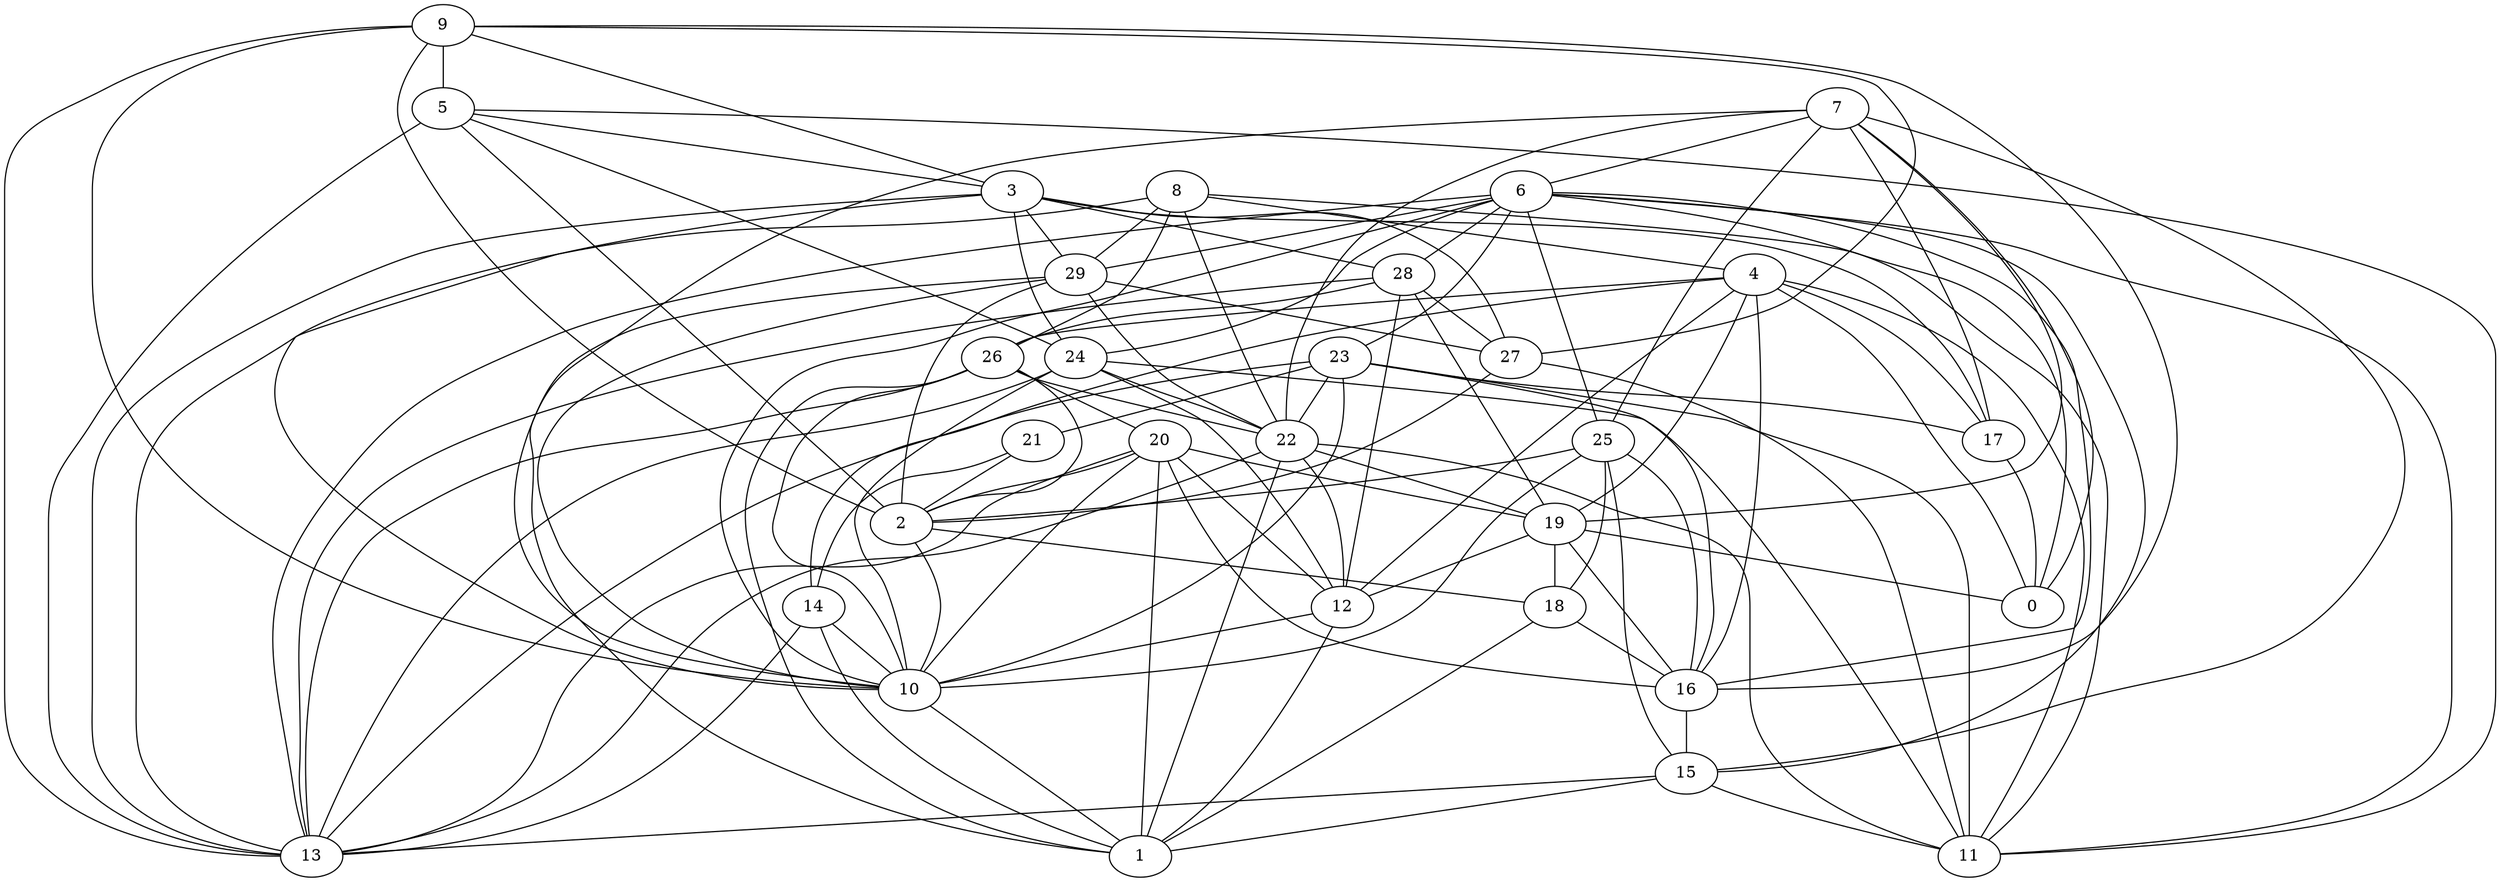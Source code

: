 digraph GG_graph {

subgraph G_graph {
edge [color = black]
"8" -> "22" [dir = none]
"8" -> "29" [dir = none]
"8" -> "11" [dir = none]
"8" -> "13" [dir = none]
"5" -> "11" [dir = none]
"5" -> "24" [dir = none]
"5" -> "3" [dir = none]
"5" -> "2" [dir = none]
"18" -> "16" [dir = none]
"19" -> "18" [dir = none]
"19" -> "0" [dir = none]
"19" -> "16" [dir = none]
"28" -> "19" [dir = none]
"28" -> "12" [dir = none]
"28" -> "27" [dir = none]
"27" -> "2" [dir = none]
"7" -> "22" [dir = none]
"7" -> "15" [dir = none]
"7" -> "10" [dir = none]
"7" -> "0" [dir = none]
"7" -> "6" [dir = none]
"7" -> "19" [dir = none]
"7" -> "25" [dir = none]
"10" -> "1" [dir = none]
"9" -> "27" [dir = none]
"9" -> "16" [dir = none]
"9" -> "13" [dir = none]
"9" -> "3" [dir = none]
"9" -> "5" [dir = none]
"9" -> "10" [dir = none]
"22" -> "11" [dir = none]
"22" -> "19" [dir = none]
"22" -> "1" [dir = none]
"22" -> "13" [dir = none]
"22" -> "12" [dir = none]
"20" -> "13" [dir = none]
"20" -> "19" [dir = none]
"20" -> "2" [dir = none]
"20" -> "1" [dir = none]
"20" -> "16" [dir = none]
"4" -> "14" [dir = none]
"4" -> "12" [dir = none]
"4" -> "19" [dir = none]
"4" -> "26" [dir = none]
"4" -> "17" [dir = none]
"4" -> "11" [dir = none]
"4" -> "16" [dir = none]
"15" -> "13" [dir = none]
"29" -> "27" [dir = none]
"29" -> "1" [dir = none]
"29" -> "2" [dir = none]
"21" -> "14" [dir = none]
"21" -> "2" [dir = none]
"23" -> "17" [dir = none]
"23" -> "10" [dir = none]
"23" -> "22" [dir = none]
"23" -> "21" [dir = none]
"23" -> "11" [dir = none]
"23" -> "13" [dir = none]
"23" -> "16" [dir = none]
"16" -> "15" [dir = none]
"6" -> "24" [dir = none]
"6" -> "11" [dir = none]
"6" -> "0" [dir = none]
"6" -> "29" [dir = none]
"3" -> "28" [dir = none]
"3" -> "17" [dir = none]
"3" -> "29" [dir = none]
"3" -> "10" [dir = none]
"3" -> "13" [dir = none]
"3" -> "24" [dir = none]
"12" -> "10" [dir = none]
"14" -> "1" [dir = none]
"14" -> "13" [dir = none]
"14" -> "10" [dir = none]
"26" -> "13" [dir = none]
"26" -> "2" [dir = none]
"26" -> "10" [dir = none]
"2" -> "18" [dir = none]
"2" -> "10" [dir = none]
"25" -> "16" [dir = none]
"25" -> "15" [dir = none]
"25" -> "10" [dir = none]
"25" -> "2" [dir = none]
"24" -> "13" [dir = none]
"24" -> "12" [dir = none]
"24" -> "11" [dir = none]
"5" -> "13" [dir = none]
"26" -> "1" [dir = none]
"7" -> "17" [dir = none]
"29" -> "10" [dir = none]
"6" -> "23" [dir = none]
"9" -> "2" [dir = none]
"19" -> "12" [dir = none]
"28" -> "13" [dir = none]
"4" -> "0" [dir = none]
"24" -> "10" [dir = none]
"6" -> "25" [dir = none]
"12" -> "1" [dir = none]
"29" -> "22" [dir = none]
"6" -> "13" [dir = none]
"25" -> "18" [dir = none]
"6" -> "16" [dir = none]
"6" -> "15" [dir = none]
"8" -> "4" [dir = none]
"17" -> "0" [dir = none]
"3" -> "27" [dir = none]
"28" -> "26" [dir = none]
"20" -> "12" [dir = none]
"24" -> "22" [dir = none]
"6" -> "10" [dir = none]
"15" -> "11" [dir = none]
"26" -> "22" [dir = none]
"18" -> "1" [dir = none]
"6" -> "28" [dir = none]
"15" -> "1" [dir = none]
"26" -> "20" [dir = none]
"8" -> "26" [dir = none]
"20" -> "10" [dir = none]
"27" -> "11" [dir = none]
}

}
